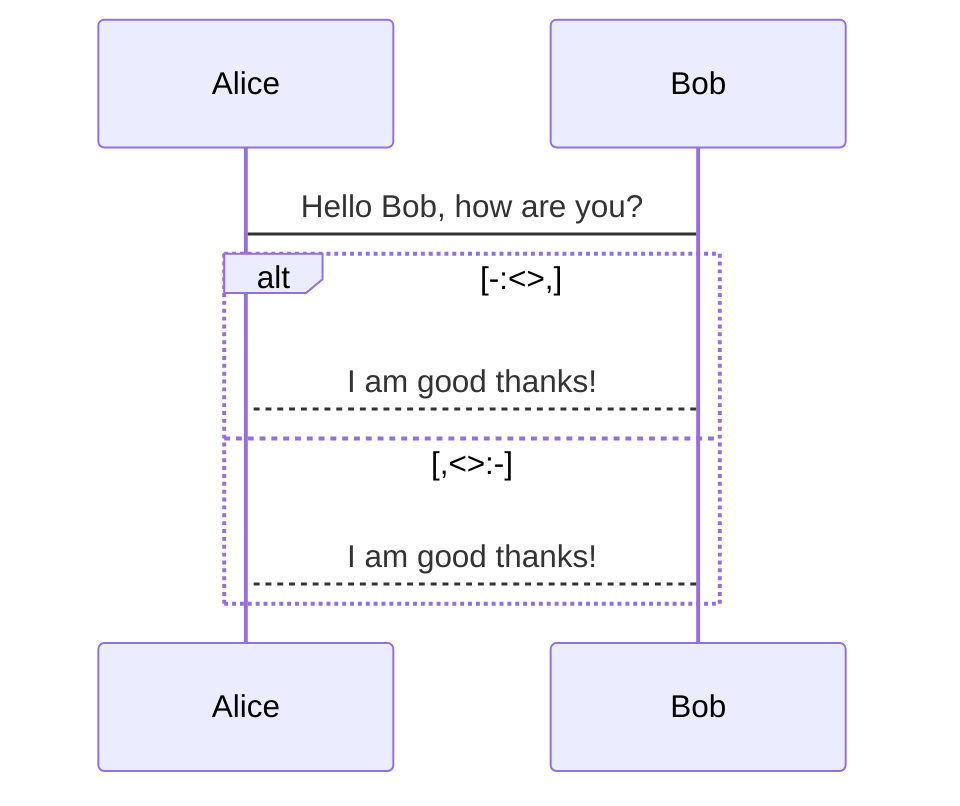 sequenceDiagram
Alice->Bob: Hello Bob, how are you?
alt -:<>,;# comment
Bob-->Alice: I am good thanks!
else ,<>:-#; comment
Bob-->Alice: I am good thanks!
end